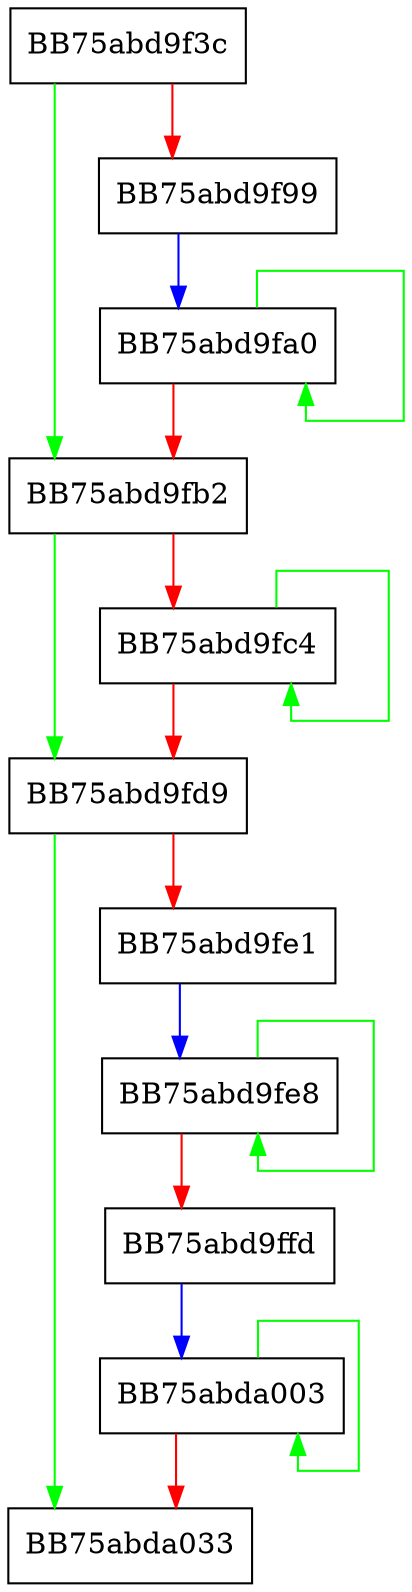 digraph HUF_buildCTableFromTree {
  node [shape="box"];
  graph [splines=ortho];
  BB75abd9f3c -> BB75abd9fb2 [color="green"];
  BB75abd9f3c -> BB75abd9f99 [color="red"];
  BB75abd9f99 -> BB75abd9fa0 [color="blue"];
  BB75abd9fa0 -> BB75abd9fa0 [color="green"];
  BB75abd9fa0 -> BB75abd9fb2 [color="red"];
  BB75abd9fb2 -> BB75abd9fd9 [color="green"];
  BB75abd9fb2 -> BB75abd9fc4 [color="red"];
  BB75abd9fc4 -> BB75abd9fc4 [color="green"];
  BB75abd9fc4 -> BB75abd9fd9 [color="red"];
  BB75abd9fd9 -> BB75abda033 [color="green"];
  BB75abd9fd9 -> BB75abd9fe1 [color="red"];
  BB75abd9fe1 -> BB75abd9fe8 [color="blue"];
  BB75abd9fe8 -> BB75abd9fe8 [color="green"];
  BB75abd9fe8 -> BB75abd9ffd [color="red"];
  BB75abd9ffd -> BB75abda003 [color="blue"];
  BB75abda003 -> BB75abda003 [color="green"];
  BB75abda003 -> BB75abda033 [color="red"];
}